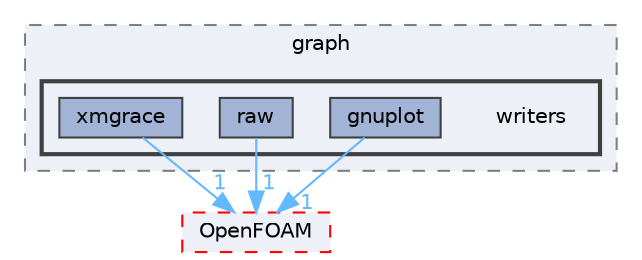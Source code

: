 digraph "src/meshTools/graph/writers"
{
 // LATEX_PDF_SIZE
  bgcolor="transparent";
  edge [fontname=Helvetica,fontsize=10,labelfontname=Helvetica,labelfontsize=10];
  node [fontname=Helvetica,fontsize=10,shape=box,height=0.2,width=0.4];
  compound=true
  subgraph clusterdir_b22712d859882d34618a9f5681aae79a {
    graph [ bgcolor="#edf0f7", pencolor="grey50", label="graph", fontname=Helvetica,fontsize=10 style="filled,dashed", URL="dir_b22712d859882d34618a9f5681aae79a.html",tooltip=""]
  subgraph clusterdir_cf3508572dd67ea5181a0fb2af2a1153 {
    graph [ bgcolor="#edf0f7", pencolor="grey25", label="", fontname=Helvetica,fontsize=10 style="filled,bold", URL="dir_cf3508572dd67ea5181a0fb2af2a1153.html",tooltip=""]
    dir_cf3508572dd67ea5181a0fb2af2a1153 [shape=plaintext, label="writers"];
  dir_86d86b8203e1d249bccf0bc61585a212 [label="gnuplot", fillcolor="#a2b4d6", color="grey25", style="filled", URL="dir_86d86b8203e1d249bccf0bc61585a212.html",tooltip=""];
  dir_f05fc6dfbbdcf26019b5a95f7d79b5cb [label="raw", fillcolor="#a2b4d6", color="grey25", style="filled", URL="dir_f05fc6dfbbdcf26019b5a95f7d79b5cb.html",tooltip=""];
  dir_fc6d0f1882550e233a6ab7a3ee1234b0 [label="xmgrace", fillcolor="#a2b4d6", color="grey25", style="filled", URL="dir_fc6d0f1882550e233a6ab7a3ee1234b0.html",tooltip=""];
  }
  }
  dir_c5473ff19b20e6ec4dfe5c310b3778a8 [label="OpenFOAM", fillcolor="#edf0f7", color="red", style="filled,dashed", URL="dir_c5473ff19b20e6ec4dfe5c310b3778a8.html",tooltip=""];
  dir_86d86b8203e1d249bccf0bc61585a212->dir_c5473ff19b20e6ec4dfe5c310b3778a8 [headlabel="1", labeldistance=1.5 headhref="dir_001660_002695.html" href="dir_001660_002695.html" color="steelblue1" fontcolor="steelblue1"];
  dir_f05fc6dfbbdcf26019b5a95f7d79b5cb->dir_c5473ff19b20e6ec4dfe5c310b3778a8 [headlabel="1", labeldistance=1.5 headhref="dir_003204_002695.html" href="dir_003204_002695.html" color="steelblue1" fontcolor="steelblue1"];
  dir_fc6d0f1882550e233a6ab7a3ee1234b0->dir_c5473ff19b20e6ec4dfe5c310b3778a8 [headlabel="1", labeldistance=1.5 headhref="dir_004445_002695.html" href="dir_004445_002695.html" color="steelblue1" fontcolor="steelblue1"];
}

